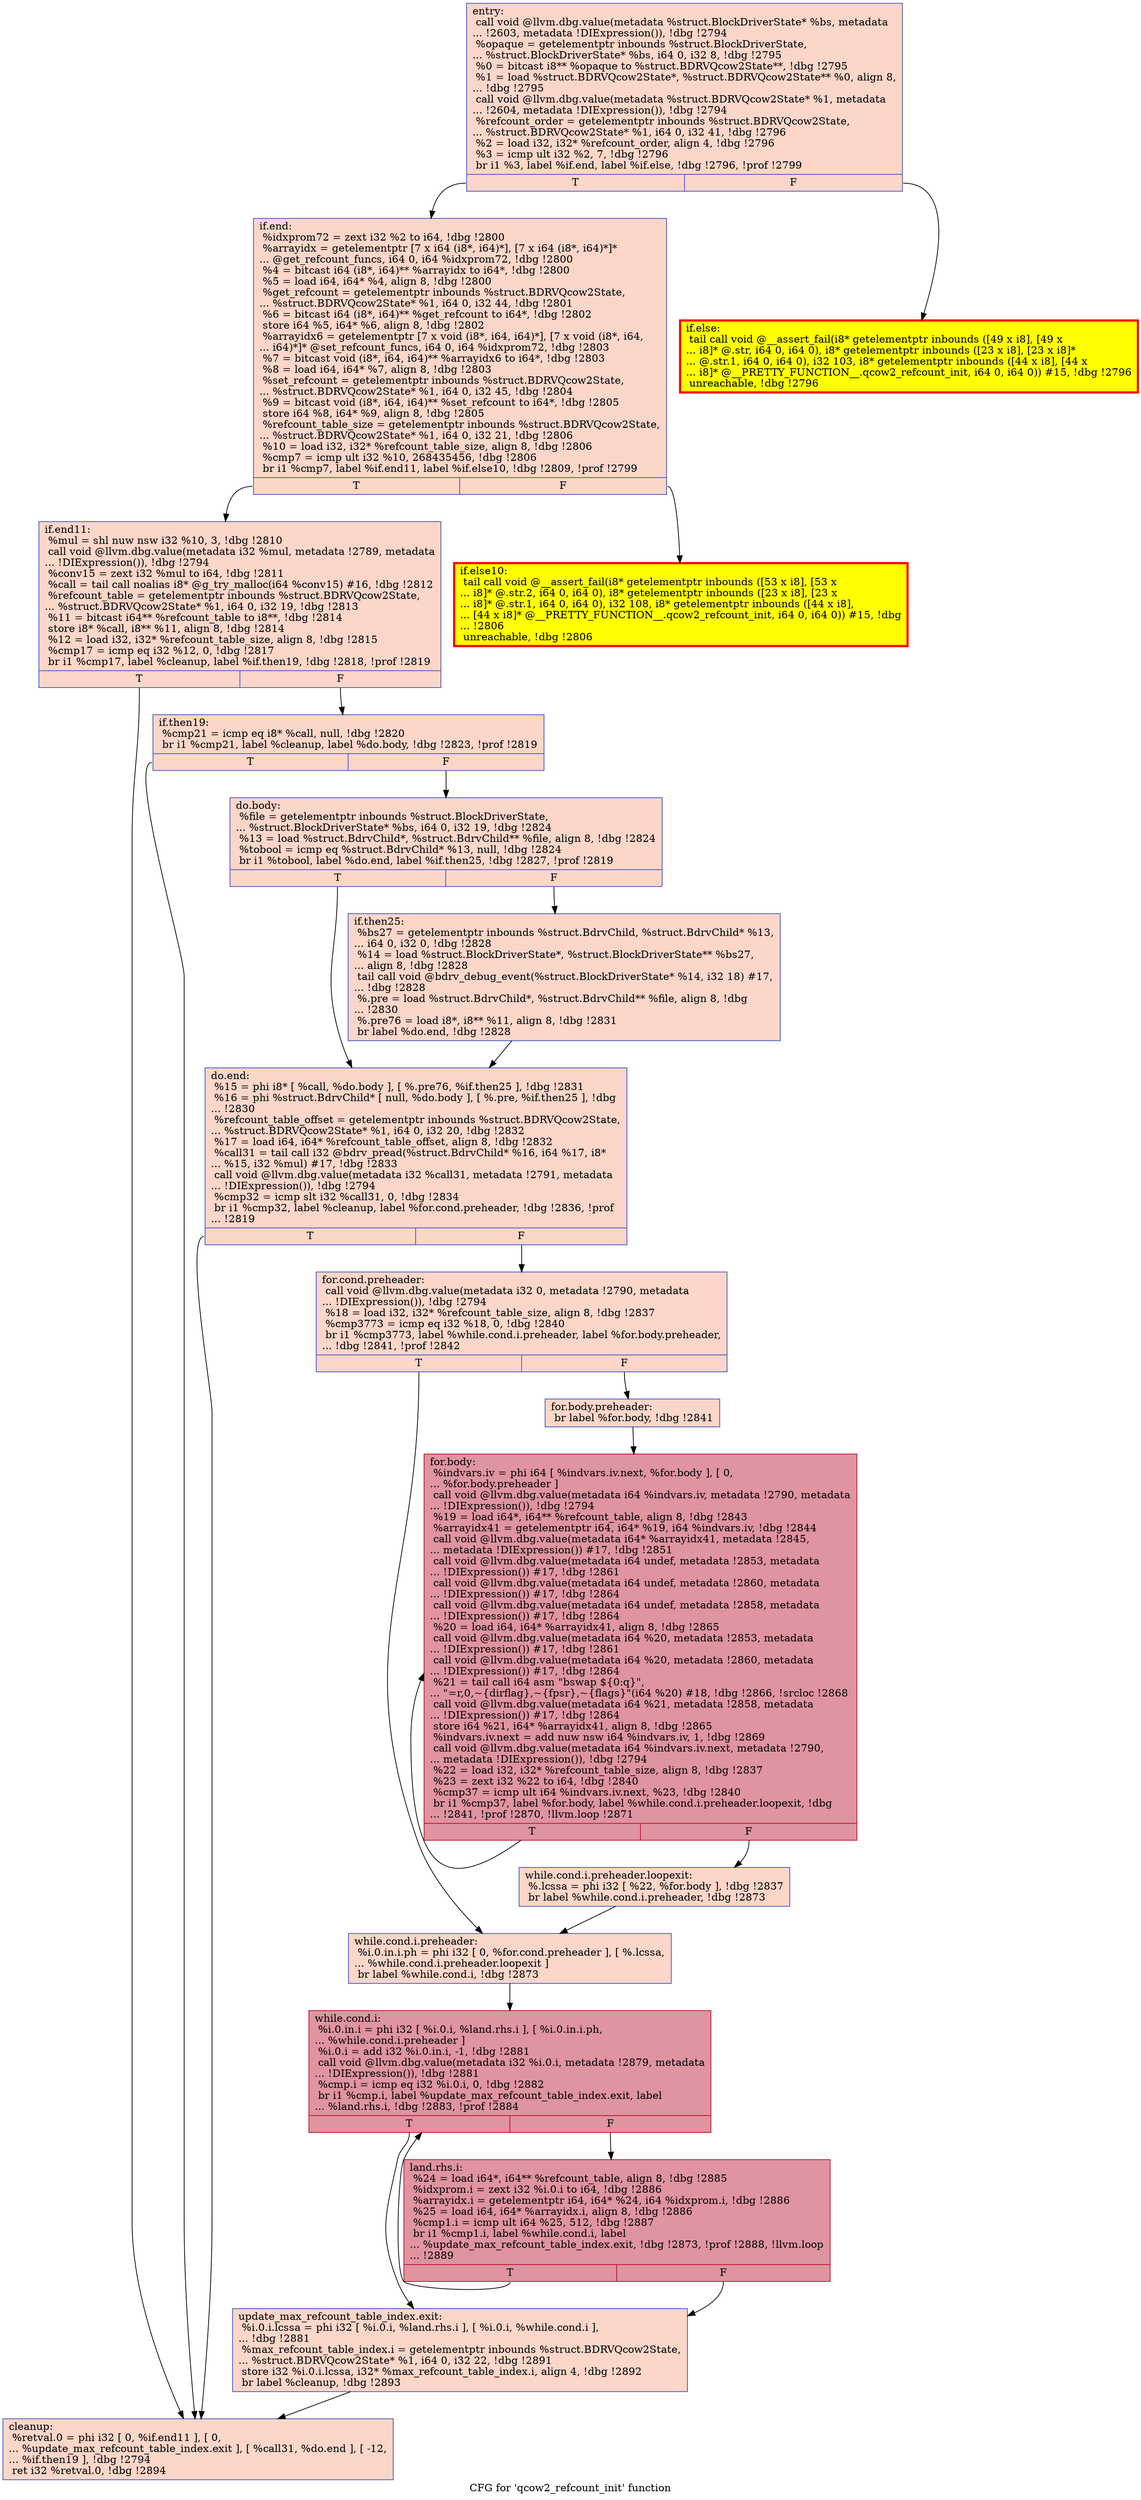 digraph "CFG for 'qcow2_refcount_init' function" {
	label="CFG for 'qcow2_refcount_init' function";

	Node0x55f1d0392360 [shape=record,color="#3d50c3ff", style=filled, fillcolor="#f6a38570",label="{entry:\l  call void @llvm.dbg.value(metadata %struct.BlockDriverState* %bs, metadata\l... !2603, metadata !DIExpression()), !dbg !2794\l  %opaque = getelementptr inbounds %struct.BlockDriverState,\l... %struct.BlockDriverState* %bs, i64 0, i32 8, !dbg !2795\l  %0 = bitcast i8** %opaque to %struct.BDRVQcow2State**, !dbg !2795\l  %1 = load %struct.BDRVQcow2State*, %struct.BDRVQcow2State** %0, align 8,\l... !dbg !2795\l  call void @llvm.dbg.value(metadata %struct.BDRVQcow2State* %1, metadata\l... !2604, metadata !DIExpression()), !dbg !2794\l  %refcount_order = getelementptr inbounds %struct.BDRVQcow2State,\l... %struct.BDRVQcow2State* %1, i64 0, i32 41, !dbg !2796\l  %2 = load i32, i32* %refcount_order, align 4, !dbg !2796\l  %3 = icmp ult i32 %2, 7, !dbg !2796\l  br i1 %3, label %if.end, label %if.else, !dbg !2796, !prof !2799\l|{<s0>T|<s1>F}}"];
	Node0x55f1d0392360:s0 -> Node0x55f1d0440080;
	Node0x55f1d0392360:s1 -> Node0x55f1d04400f0;
	Node0x55f1d04400f0 [shape=record,penwidth=3.0, style="filled", color="red", fillcolor="yellow",label="{if.else:                                          \l  tail call void @__assert_fail(i8* getelementptr inbounds ([49 x i8], [49 x\l... i8]* @.str, i64 0, i64 0), i8* getelementptr inbounds ([23 x i8], [23 x i8]*\l... @.str.1, i64 0, i64 0), i32 103, i8* getelementptr inbounds ([44 x i8], [44 x\l... i8]* @__PRETTY_FUNCTION__.qcow2_refcount_init, i64 0, i64 0)) #15, !dbg !2796\l  unreachable, !dbg !2796\l}"];
	Node0x55f1d0440080 [shape=record,color="#3d50c3ff", style=filled, fillcolor="#f6a38570",label="{if.end:                                           \l  %idxprom72 = zext i32 %2 to i64, !dbg !2800\l  %arrayidx = getelementptr [7 x i64 (i8*, i64)*], [7 x i64 (i8*, i64)*]*\l... @get_refcount_funcs, i64 0, i64 %idxprom72, !dbg !2800\l  %4 = bitcast i64 (i8*, i64)** %arrayidx to i64*, !dbg !2800\l  %5 = load i64, i64* %4, align 8, !dbg !2800\l  %get_refcount = getelementptr inbounds %struct.BDRVQcow2State,\l... %struct.BDRVQcow2State* %1, i64 0, i32 44, !dbg !2801\l  %6 = bitcast i64 (i8*, i64)** %get_refcount to i64*, !dbg !2802\l  store i64 %5, i64* %6, align 8, !dbg !2802\l  %arrayidx6 = getelementptr [7 x void (i8*, i64, i64)*], [7 x void (i8*, i64,\l... i64)*]* @set_refcount_funcs, i64 0, i64 %idxprom72, !dbg !2803\l  %7 = bitcast void (i8*, i64, i64)** %arrayidx6 to i64*, !dbg !2803\l  %8 = load i64, i64* %7, align 8, !dbg !2803\l  %set_refcount = getelementptr inbounds %struct.BDRVQcow2State,\l... %struct.BDRVQcow2State* %1, i64 0, i32 45, !dbg !2804\l  %9 = bitcast void (i8*, i64, i64)** %set_refcount to i64*, !dbg !2805\l  store i64 %8, i64* %9, align 8, !dbg !2805\l  %refcount_table_size = getelementptr inbounds %struct.BDRVQcow2State,\l... %struct.BDRVQcow2State* %1, i64 0, i32 21, !dbg !2806\l  %10 = load i32, i32* %refcount_table_size, align 8, !dbg !2806\l  %cmp7 = icmp ult i32 %10, 268435456, !dbg !2806\l  br i1 %cmp7, label %if.end11, label %if.else10, !dbg !2809, !prof !2799\l|{<s0>T|<s1>F}}"];
	Node0x55f1d0440080:s0 -> Node0x55f1d0335eb0;
	Node0x55f1d0440080:s1 -> Node0x55f1d0442540;
	Node0x55f1d0442540 [shape=record,penwidth=3.0, style="filled", color="red", fillcolor="yellow",label="{if.else10:                                        \l  tail call void @__assert_fail(i8* getelementptr inbounds ([53 x i8], [53 x\l... i8]* @.str.2, i64 0, i64 0), i8* getelementptr inbounds ([23 x i8], [23 x\l... i8]* @.str.1, i64 0, i64 0), i32 108, i8* getelementptr inbounds ([44 x i8],\l... [44 x i8]* @__PRETTY_FUNCTION__.qcow2_refcount_init, i64 0, i64 0)) #15, !dbg\l... !2806\l  unreachable, !dbg !2806\l}"];
	Node0x55f1d0335eb0 [shape=record,color="#3d50c3ff", style=filled, fillcolor="#f6a38570",label="{if.end11:                                         \l  %mul = shl nuw nsw i32 %10, 3, !dbg !2810\l  call void @llvm.dbg.value(metadata i32 %mul, metadata !2789, metadata\l... !DIExpression()), !dbg !2794\l  %conv15 = zext i32 %mul to i64, !dbg !2811\l  %call = tail call noalias i8* @g_try_malloc(i64 %conv15) #16, !dbg !2812\l  %refcount_table = getelementptr inbounds %struct.BDRVQcow2State,\l... %struct.BDRVQcow2State* %1, i64 0, i32 19, !dbg !2813\l  %11 = bitcast i64** %refcount_table to i8**, !dbg !2814\l  store i8* %call, i8** %11, align 8, !dbg !2814\l  %12 = load i32, i32* %refcount_table_size, align 8, !dbg !2815\l  %cmp17 = icmp eq i32 %12, 0, !dbg !2817\l  br i1 %cmp17, label %cleanup, label %if.then19, !dbg !2818, !prof !2819\l|{<s0>T|<s1>F}}"];
	Node0x55f1d0335eb0:s0 -> Node0x55f1d0335fe0;
	Node0x55f1d0335eb0:s1 -> Node0x55f1d0444e80;
	Node0x55f1d0444e80 [shape=record,color="#3d50c3ff", style=filled, fillcolor="#f6a38570",label="{if.then19:                                        \l  %cmp21 = icmp eq i8* %call, null, !dbg !2820\l  br i1 %cmp21, label %cleanup, label %do.body, !dbg !2823, !prof !2819\l|{<s0>T|<s1>F}}"];
	Node0x55f1d0444e80:s0 -> Node0x55f1d0335fe0;
	Node0x55f1d0444e80:s1 -> Node0x55f1d0447a70;
	Node0x55f1d0447a70 [shape=record,color="#3d50c3ff", style=filled, fillcolor="#f6a38570",label="{do.body:                                          \l  %file = getelementptr inbounds %struct.BlockDriverState,\l... %struct.BlockDriverState* %bs, i64 0, i32 19, !dbg !2824\l  %13 = load %struct.BdrvChild*, %struct.BdrvChild** %file, align 8, !dbg !2824\l  %tobool = icmp eq %struct.BdrvChild* %13, null, !dbg !2824\l  br i1 %tobool, label %do.end, label %if.then25, !dbg !2827, !prof !2819\l|{<s0>T|<s1>F}}"];
	Node0x55f1d0447a70:s0 -> Node0x55f1d04479d0;
	Node0x55f1d0447a70:s1 -> Node0x55f1d0447c00;
	Node0x55f1d0447c00 [shape=record,color="#3d50c3ff", style=filled, fillcolor="#f6a38570",label="{if.then25:                                        \l  %bs27 = getelementptr inbounds %struct.BdrvChild, %struct.BdrvChild* %13,\l... i64 0, i32 0, !dbg !2828\l  %14 = load %struct.BlockDriverState*, %struct.BlockDriverState** %bs27,\l... align 8, !dbg !2828\l  tail call void @bdrv_debug_event(%struct.BlockDriverState* %14, i32 18) #17,\l... !dbg !2828\l  %.pre = load %struct.BdrvChild*, %struct.BdrvChild** %file, align 8, !dbg\l... !2830\l  %.pre76 = load i8*, i8** %11, align 8, !dbg !2831\l  br label %do.end, !dbg !2828\l}"];
	Node0x55f1d0447c00 -> Node0x55f1d04479d0;
	Node0x55f1d04479d0 [shape=record,color="#3d50c3ff", style=filled, fillcolor="#f6a38570",label="{do.end:                                           \l  %15 = phi i8* [ %call, %do.body ], [ %.pre76, %if.then25 ], !dbg !2831\l  %16 = phi %struct.BdrvChild* [ null, %do.body ], [ %.pre, %if.then25 ], !dbg\l... !2830\l  %refcount_table_offset = getelementptr inbounds %struct.BDRVQcow2State,\l... %struct.BDRVQcow2State* %1, i64 0, i32 20, !dbg !2832\l  %17 = load i64, i64* %refcount_table_offset, align 8, !dbg !2832\l  %call31 = tail call i32 @bdrv_pread(%struct.BdrvChild* %16, i64 %17, i8*\l... %15, i32 %mul) #17, !dbg !2833\l  call void @llvm.dbg.value(metadata i32 %call31, metadata !2791, metadata\l... !DIExpression()), !dbg !2794\l  %cmp32 = icmp slt i32 %call31, 0, !dbg !2834\l  br i1 %cmp32, label %cleanup, label %for.cond.preheader, !dbg !2836, !prof\l... !2819\l|{<s0>T|<s1>F}}"];
	Node0x55f1d04479d0:s0 -> Node0x55f1d0335fe0;
	Node0x55f1d04479d0:s1 -> Node0x55f1d078da50;
	Node0x55f1d078da50 [shape=record,color="#3d50c3ff", style=filled, fillcolor="#f6a38570",label="{for.cond.preheader:                               \l  call void @llvm.dbg.value(metadata i32 0, metadata !2790, metadata\l... !DIExpression()), !dbg !2794\l  %18 = load i32, i32* %refcount_table_size, align 8, !dbg !2837\l  %cmp3773 = icmp eq i32 %18, 0, !dbg !2840\l  br i1 %cmp3773, label %while.cond.i.preheader, label %for.body.preheader,\l... !dbg !2841, !prof !2842\l|{<s0>T|<s1>F}}"];
	Node0x55f1d078da50:s0 -> Node0x55f1d077dac0;
	Node0x55f1d078da50:s1 -> Node0x55f1d07b5860;
	Node0x55f1d07b5860 [shape=record,color="#3d50c3ff", style=filled, fillcolor="#f6a38570",label="{for.body.preheader:                               \l  br label %for.body, !dbg !2841\l}"];
	Node0x55f1d07b5860 -> Node0x55f1d044ad00;
	Node0x55f1d044ad00 [shape=record,color="#b70d28ff", style=filled, fillcolor="#b70d2870",label="{for.body:                                         \l  %indvars.iv = phi i64 [ %indvars.iv.next, %for.body ], [ 0,\l... %for.body.preheader ]\l  call void @llvm.dbg.value(metadata i64 %indvars.iv, metadata !2790, metadata\l... !DIExpression()), !dbg !2794\l  %19 = load i64*, i64** %refcount_table, align 8, !dbg !2843\l  %arrayidx41 = getelementptr i64, i64* %19, i64 %indvars.iv, !dbg !2844\l  call void @llvm.dbg.value(metadata i64* %arrayidx41, metadata !2845,\l... metadata !DIExpression()) #17, !dbg !2851\l  call void @llvm.dbg.value(metadata i64 undef, metadata !2853, metadata\l... !DIExpression()) #17, !dbg !2861\l  call void @llvm.dbg.value(metadata i64 undef, metadata !2860, metadata\l... !DIExpression()) #17, !dbg !2864\l  call void @llvm.dbg.value(metadata i64 undef, metadata !2858, metadata\l... !DIExpression()) #17, !dbg !2864\l  %20 = load i64, i64* %arrayidx41, align 8, !dbg !2865\l  call void @llvm.dbg.value(metadata i64 %20, metadata !2853, metadata\l... !DIExpression()) #17, !dbg !2861\l  call void @llvm.dbg.value(metadata i64 %20, metadata !2860, metadata\l... !DIExpression()) #17, !dbg !2864\l  %21 = tail call i64 asm \"bswap $\{0:q\}\",\l... \"=r,0,~\{dirflag\},~\{fpsr\},~\{flags\}\"(i64 %20) #18, !dbg !2866, !srcloc !2868\l  call void @llvm.dbg.value(metadata i64 %21, metadata !2858, metadata\l... !DIExpression()) #17, !dbg !2864\l  store i64 %21, i64* %arrayidx41, align 8, !dbg !2865\l  %indvars.iv.next = add nuw nsw i64 %indvars.iv, 1, !dbg !2869\l  call void @llvm.dbg.value(metadata i64 %indvars.iv.next, metadata !2790,\l... metadata !DIExpression()), !dbg !2794\l  %22 = load i32, i32* %refcount_table_size, align 8, !dbg !2837\l  %23 = zext i32 %22 to i64, !dbg !2840\l  %cmp37 = icmp ult i64 %indvars.iv.next, %23, !dbg !2840\l  br i1 %cmp37, label %for.body, label %while.cond.i.preheader.loopexit, !dbg\l... !2841, !prof !2870, !llvm.loop !2871\l|{<s0>T|<s1>F}}"];
	Node0x55f1d044ad00:s0 -> Node0x55f1d044ad00;
	Node0x55f1d044ad00:s1 -> Node0x55f1d051aea0;
	Node0x55f1d051aea0 [shape=record,color="#3d50c3ff", style=filled, fillcolor="#f6a38570",label="{while.cond.i.preheader.loopexit:                  \l  %.lcssa = phi i32 [ %22, %for.body ], !dbg !2837\l  br label %while.cond.i.preheader, !dbg !2873\l}"];
	Node0x55f1d051aea0 -> Node0x55f1d077dac0;
	Node0x55f1d077dac0 [shape=record,color="#3d50c3ff", style=filled, fillcolor="#f6a38570",label="{while.cond.i.preheader:                           \l  %i.0.in.i.ph = phi i32 [ 0, %for.cond.preheader ], [ %.lcssa,\l... %while.cond.i.preheader.loopexit ]\l  br label %while.cond.i, !dbg !2873\l}"];
	Node0x55f1d077dac0 -> Node0x55f1d076d910;
	Node0x55f1d076d910 [shape=record,color="#b70d28ff", style=filled, fillcolor="#b70d2870",label="{while.cond.i:                                     \l  %i.0.in.i = phi i32 [ %i.0.i, %land.rhs.i ], [ %i.0.in.i.ph,\l... %while.cond.i.preheader ]\l  %i.0.i = add i32 %i.0.in.i, -1, !dbg !2881\l  call void @llvm.dbg.value(metadata i32 %i.0.i, metadata !2879, metadata\l... !DIExpression()), !dbg !2881\l  %cmp.i = icmp eq i32 %i.0.i, 0, !dbg !2882\l  br i1 %cmp.i, label %update_max_refcount_table_index.exit, label\l... %land.rhs.i, !dbg !2883, !prof !2884\l|{<s0>T|<s1>F}}"];
	Node0x55f1d076d910:s0 -> Node0x55f1d0640b50;
	Node0x55f1d076d910:s1 -> Node0x55f1d082c400;
	Node0x55f1d082c400 [shape=record,color="#b70d28ff", style=filled, fillcolor="#b70d2870",label="{land.rhs.i:                                       \l  %24 = load i64*, i64** %refcount_table, align 8, !dbg !2885\l  %idxprom.i = zext i32 %i.0.i to i64, !dbg !2886\l  %arrayidx.i = getelementptr i64, i64* %24, i64 %idxprom.i, !dbg !2886\l  %25 = load i64, i64* %arrayidx.i, align 8, !dbg !2886\l  %cmp1.i = icmp ult i64 %25, 512, !dbg !2887\l  br i1 %cmp1.i, label %while.cond.i, label\l... %update_max_refcount_table_index.exit, !dbg !2873, !prof !2888, !llvm.loop\l... !2889\l|{<s0>T|<s1>F}}"];
	Node0x55f1d082c400:s0 -> Node0x55f1d076d910;
	Node0x55f1d082c400:s1 -> Node0x55f1d0640b50;
	Node0x55f1d0640b50 [shape=record,color="#3d50c3ff", style=filled, fillcolor="#f6a38570",label="{update_max_refcount_table_index.exit:             \l  %i.0.i.lcssa = phi i32 [ %i.0.i, %land.rhs.i ], [ %i.0.i, %while.cond.i ],\l... !dbg !2881\l  %max_refcount_table_index.i = getelementptr inbounds %struct.BDRVQcow2State,\l... %struct.BDRVQcow2State* %1, i64 0, i32 22, !dbg !2891\l  store i32 %i.0.i.lcssa, i32* %max_refcount_table_index.i, align 4, !dbg !2892\l  br label %cleanup, !dbg !2893\l}"];
	Node0x55f1d0640b50 -> Node0x55f1d0335fe0;
	Node0x55f1d0335fe0 [shape=record,color="#3d50c3ff", style=filled, fillcolor="#f6a38570",label="{cleanup:                                          \l  %retval.0 = phi i32 [ 0, %if.end11 ], [ 0,\l... %update_max_refcount_table_index.exit ], [ %call31, %do.end ], [ -12,\l... %if.then19 ], !dbg !2794\l  ret i32 %retval.0, !dbg !2894\l}"];
}
